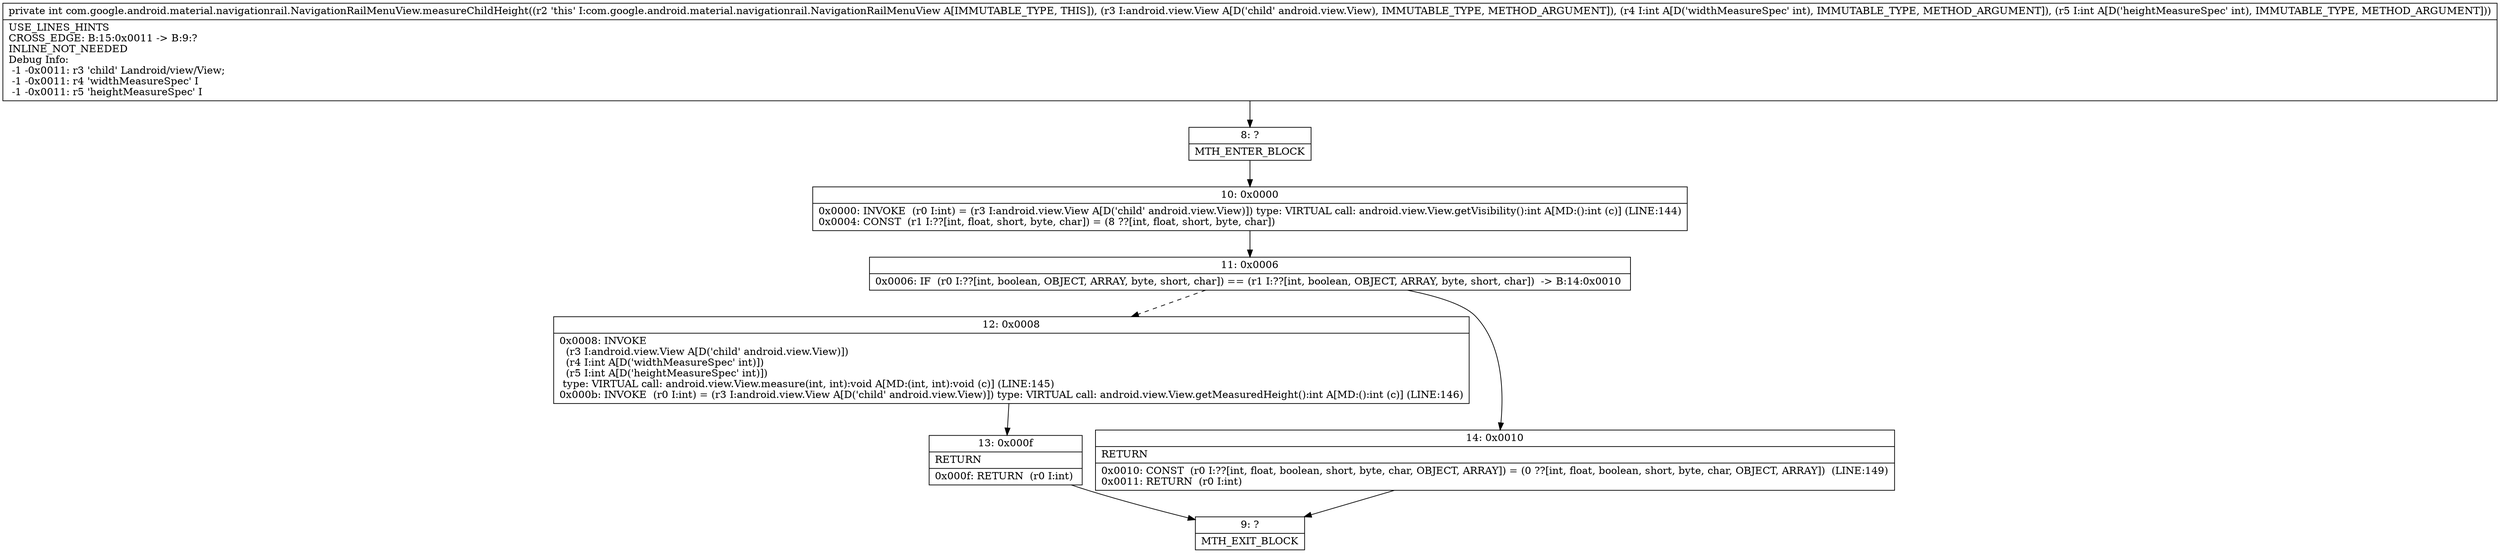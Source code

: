 digraph "CFG forcom.google.android.material.navigationrail.NavigationRailMenuView.measureChildHeight(Landroid\/view\/View;II)I" {
Node_8 [shape=record,label="{8\:\ ?|MTH_ENTER_BLOCK\l}"];
Node_10 [shape=record,label="{10\:\ 0x0000|0x0000: INVOKE  (r0 I:int) = (r3 I:android.view.View A[D('child' android.view.View)]) type: VIRTUAL call: android.view.View.getVisibility():int A[MD:():int (c)] (LINE:144)\l0x0004: CONST  (r1 I:??[int, float, short, byte, char]) = (8 ??[int, float, short, byte, char]) \l}"];
Node_11 [shape=record,label="{11\:\ 0x0006|0x0006: IF  (r0 I:??[int, boolean, OBJECT, ARRAY, byte, short, char]) == (r1 I:??[int, boolean, OBJECT, ARRAY, byte, short, char])  \-\> B:14:0x0010 \l}"];
Node_12 [shape=record,label="{12\:\ 0x0008|0x0008: INVOKE  \l  (r3 I:android.view.View A[D('child' android.view.View)])\l  (r4 I:int A[D('widthMeasureSpec' int)])\l  (r5 I:int A[D('heightMeasureSpec' int)])\l type: VIRTUAL call: android.view.View.measure(int, int):void A[MD:(int, int):void (c)] (LINE:145)\l0x000b: INVOKE  (r0 I:int) = (r3 I:android.view.View A[D('child' android.view.View)]) type: VIRTUAL call: android.view.View.getMeasuredHeight():int A[MD:():int (c)] (LINE:146)\l}"];
Node_13 [shape=record,label="{13\:\ 0x000f|RETURN\l|0x000f: RETURN  (r0 I:int) \l}"];
Node_9 [shape=record,label="{9\:\ ?|MTH_EXIT_BLOCK\l}"];
Node_14 [shape=record,label="{14\:\ 0x0010|RETURN\l|0x0010: CONST  (r0 I:??[int, float, boolean, short, byte, char, OBJECT, ARRAY]) = (0 ??[int, float, boolean, short, byte, char, OBJECT, ARRAY])  (LINE:149)\l0x0011: RETURN  (r0 I:int) \l}"];
MethodNode[shape=record,label="{private int com.google.android.material.navigationrail.NavigationRailMenuView.measureChildHeight((r2 'this' I:com.google.android.material.navigationrail.NavigationRailMenuView A[IMMUTABLE_TYPE, THIS]), (r3 I:android.view.View A[D('child' android.view.View), IMMUTABLE_TYPE, METHOD_ARGUMENT]), (r4 I:int A[D('widthMeasureSpec' int), IMMUTABLE_TYPE, METHOD_ARGUMENT]), (r5 I:int A[D('heightMeasureSpec' int), IMMUTABLE_TYPE, METHOD_ARGUMENT]))  | USE_LINES_HINTS\lCROSS_EDGE: B:15:0x0011 \-\> B:9:?\lINLINE_NOT_NEEDED\lDebug Info:\l  \-1 \-0x0011: r3 'child' Landroid\/view\/View;\l  \-1 \-0x0011: r4 'widthMeasureSpec' I\l  \-1 \-0x0011: r5 'heightMeasureSpec' I\l}"];
MethodNode -> Node_8;Node_8 -> Node_10;
Node_10 -> Node_11;
Node_11 -> Node_12[style=dashed];
Node_11 -> Node_14;
Node_12 -> Node_13;
Node_13 -> Node_9;
Node_14 -> Node_9;
}

